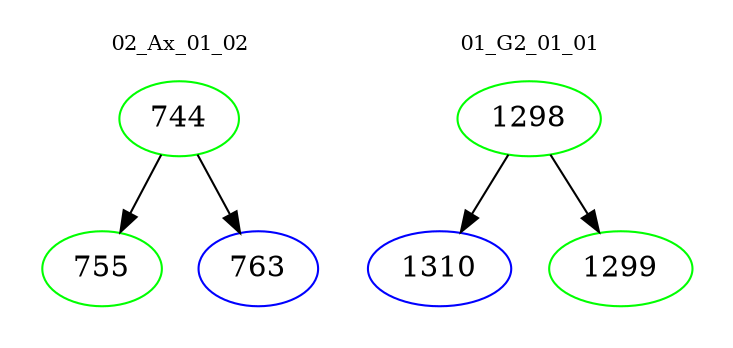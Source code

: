 digraph{
subgraph cluster_0 {
color = white
label = "02_Ax_01_02";
fontsize=10;
T0_744 [label="744", color="green"]
T0_744 -> T0_755 [color="black"]
T0_755 [label="755", color="green"]
T0_744 -> T0_763 [color="black"]
T0_763 [label="763", color="blue"]
}
subgraph cluster_1 {
color = white
label = "01_G2_01_01";
fontsize=10;
T1_1298 [label="1298", color="green"]
T1_1298 -> T1_1310 [color="black"]
T1_1310 [label="1310", color="blue"]
T1_1298 -> T1_1299 [color="black"]
T1_1299 [label="1299", color="green"]
}
}
